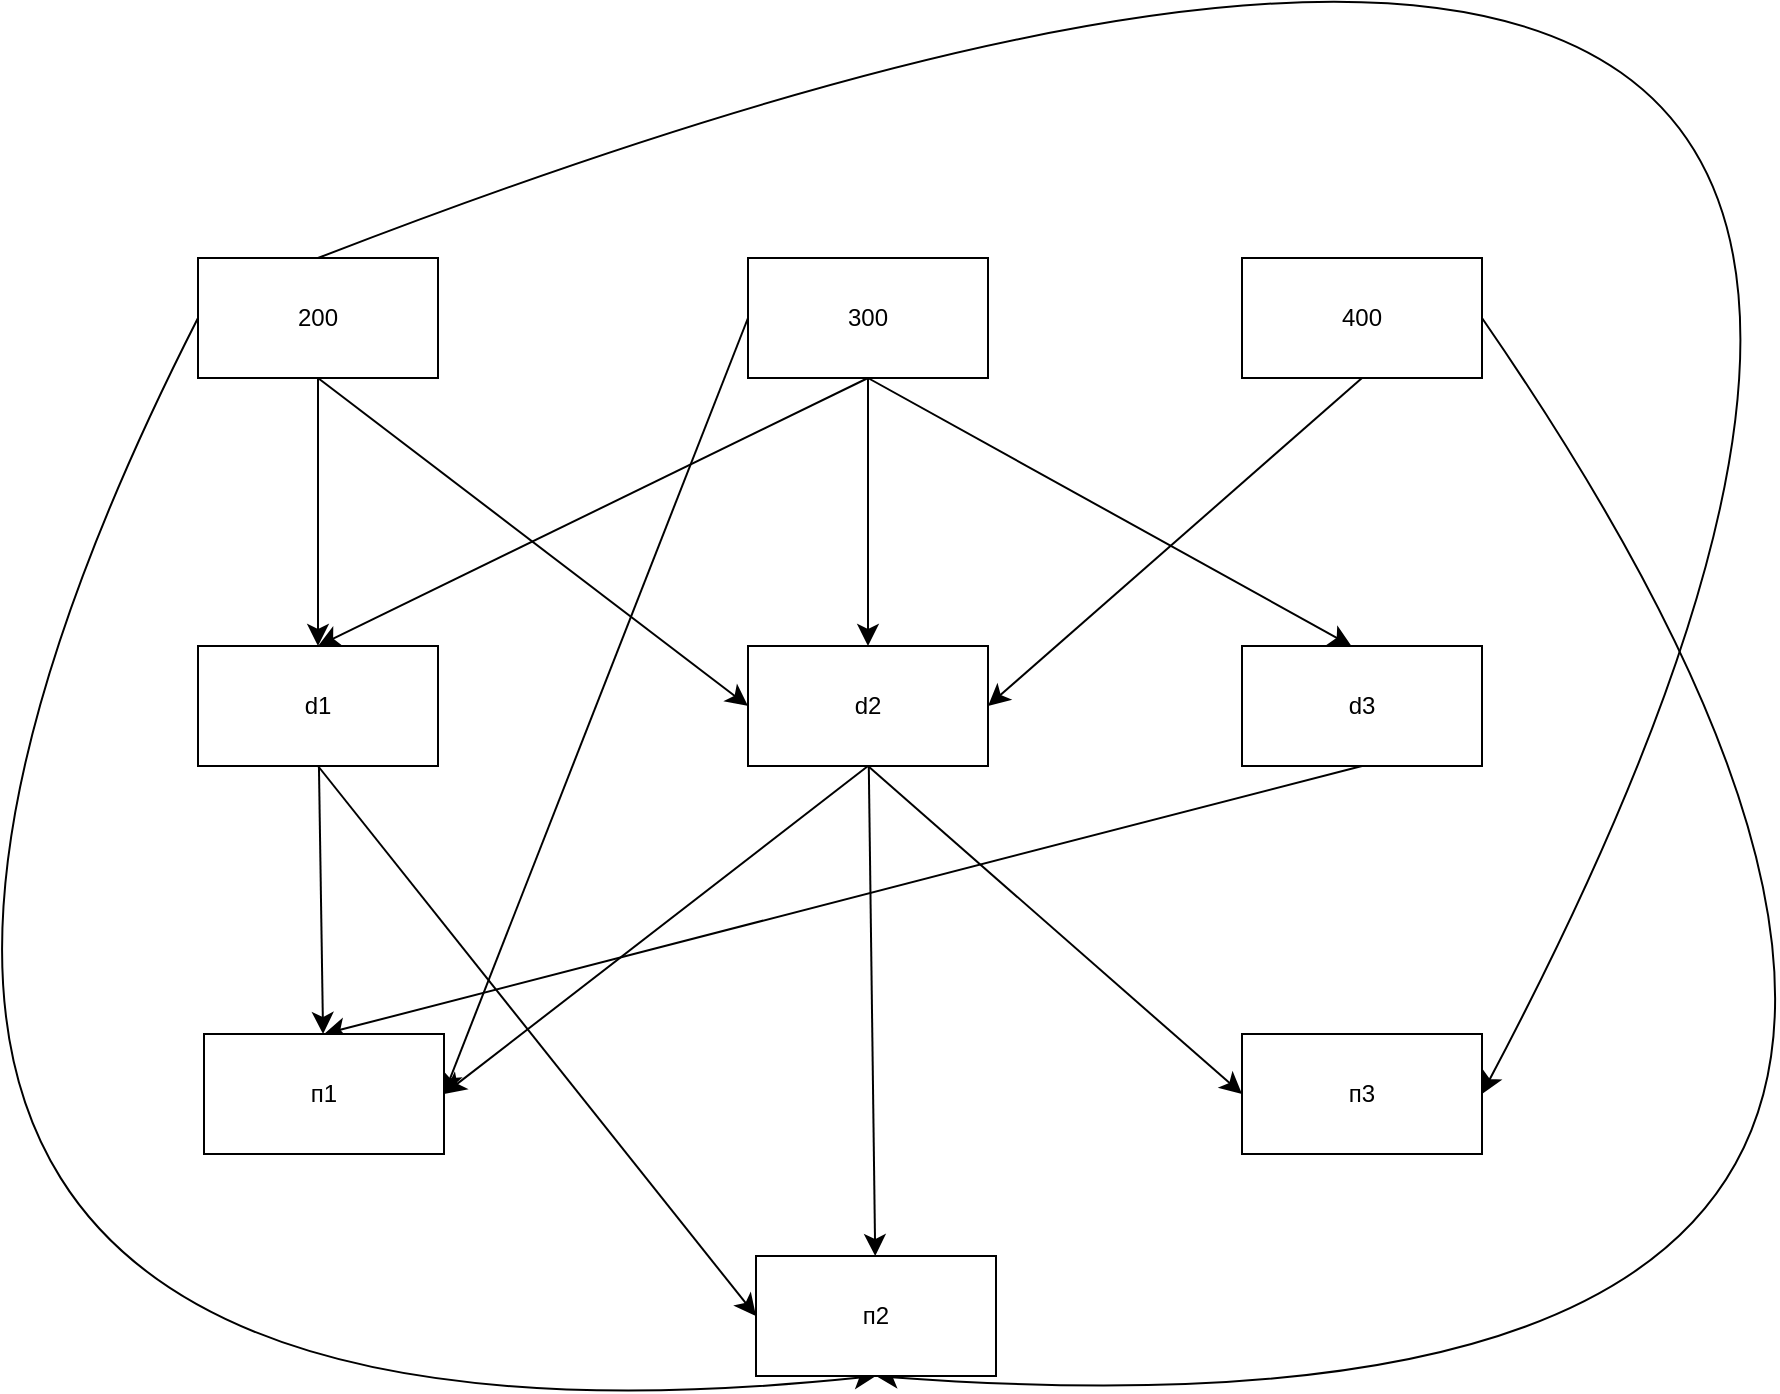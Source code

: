 <mxfile version="24.4.13" type="github">
  <diagram name="Страница — 1" id="71HKx7Ur7hoA2psos9gx">
    <mxGraphModel dx="1786" dy="1217" grid="0" gridSize="10" guides="1" tooltips="1" connect="1" arrows="1" fold="1" page="0" pageScale="1" pageWidth="827" pageHeight="1169" math="0" shadow="0">
      <root>
        <mxCell id="0" />
        <mxCell id="1" parent="0" />
        <mxCell id="4csjqJWBOvryWPXmlcey-7" style="edgeStyle=none;curved=1;rounded=0;orthogonalLoop=1;jettySize=auto;html=1;exitX=0.5;exitY=1;exitDx=0;exitDy=0;entryX=0.5;entryY=0;entryDx=0;entryDy=0;fontSize=12;startSize=8;endSize=8;" edge="1" parent="1" source="4csjqJWBOvryWPXmlcey-1" target="4csjqJWBOvryWPXmlcey-4">
          <mxGeometry relative="1" as="geometry" />
        </mxCell>
        <mxCell id="4csjqJWBOvryWPXmlcey-8" style="edgeStyle=none;curved=1;rounded=0;orthogonalLoop=1;jettySize=auto;html=1;exitX=0.5;exitY=1;exitDx=0;exitDy=0;entryX=0.5;entryY=0;entryDx=0;entryDy=0;fontSize=12;startSize=8;endSize=8;" edge="1" parent="1" source="4csjqJWBOvryWPXmlcey-1" target="4csjqJWBOvryWPXmlcey-6">
          <mxGeometry relative="1" as="geometry" />
        </mxCell>
        <mxCell id="4csjqJWBOvryWPXmlcey-29" style="edgeStyle=none;curved=1;rounded=0;orthogonalLoop=1;jettySize=auto;html=1;exitX=0;exitY=0.5;exitDx=0;exitDy=0;entryX=1;entryY=0.5;entryDx=0;entryDy=0;fontSize=12;startSize=8;endSize=8;" edge="1" parent="1" source="4csjqJWBOvryWPXmlcey-1" target="4csjqJWBOvryWPXmlcey-10">
          <mxGeometry relative="1" as="geometry" />
        </mxCell>
        <mxCell id="4csjqJWBOvryWPXmlcey-1" value="300" style="rounded=0;whiteSpace=wrap;html=1;" vertex="1" parent="1">
          <mxGeometry x="176" y="-29" width="120" height="60" as="geometry" />
        </mxCell>
        <mxCell id="4csjqJWBOvryWPXmlcey-20" style="edgeStyle=none;curved=1;rounded=0;orthogonalLoop=1;jettySize=auto;html=1;exitX=0.5;exitY=1;exitDx=0;exitDy=0;entryX=0;entryY=0.5;entryDx=0;entryDy=0;fontSize=12;startSize=8;endSize=8;" edge="1" parent="1" source="4csjqJWBOvryWPXmlcey-2" target="4csjqJWBOvryWPXmlcey-6">
          <mxGeometry relative="1" as="geometry" />
        </mxCell>
        <mxCell id="4csjqJWBOvryWPXmlcey-21" value="" style="edgeStyle=none;curved=1;rounded=0;orthogonalLoop=1;jettySize=auto;html=1;fontSize=12;startSize=8;endSize=8;" edge="1" parent="1" source="4csjqJWBOvryWPXmlcey-2" target="4csjqJWBOvryWPXmlcey-4">
          <mxGeometry relative="1" as="geometry" />
        </mxCell>
        <mxCell id="4csjqJWBOvryWPXmlcey-28" style="edgeStyle=none;curved=1;rounded=0;orthogonalLoop=1;jettySize=auto;html=1;exitX=0;exitY=0.5;exitDx=0;exitDy=0;entryX=0.5;entryY=1;entryDx=0;entryDy=0;fontSize=12;startSize=8;endSize=8;" edge="1" parent="1" source="4csjqJWBOvryWPXmlcey-2" target="4csjqJWBOvryWPXmlcey-12">
          <mxGeometry relative="1" as="geometry">
            <Array as="points">
              <mxPoint x="-402" y="596" />
            </Array>
          </mxGeometry>
        </mxCell>
        <mxCell id="4csjqJWBOvryWPXmlcey-31" style="edgeStyle=none;curved=1;rounded=0;orthogonalLoop=1;jettySize=auto;html=1;exitX=0.5;exitY=0;exitDx=0;exitDy=0;entryX=1;entryY=0.5;entryDx=0;entryDy=0;fontSize=12;startSize=8;endSize=8;" edge="1" parent="1" source="4csjqJWBOvryWPXmlcey-2" target="4csjqJWBOvryWPXmlcey-11">
          <mxGeometry relative="1" as="geometry">
            <Array as="points">
              <mxPoint x="971" y="-420" />
            </Array>
          </mxGeometry>
        </mxCell>
        <mxCell id="4csjqJWBOvryWPXmlcey-2" value="200" style="rounded=0;whiteSpace=wrap;html=1;" vertex="1" parent="1">
          <mxGeometry x="-99" y="-29" width="120" height="60" as="geometry" />
        </mxCell>
        <mxCell id="4csjqJWBOvryWPXmlcey-19" style="edgeStyle=none;curved=1;rounded=0;orthogonalLoop=1;jettySize=auto;html=1;exitX=0.5;exitY=1;exitDx=0;exitDy=0;entryX=1;entryY=0.5;entryDx=0;entryDy=0;fontSize=12;startSize=8;endSize=8;" edge="1" parent="1" source="4csjqJWBOvryWPXmlcey-3" target="4csjqJWBOvryWPXmlcey-6">
          <mxGeometry relative="1" as="geometry" />
        </mxCell>
        <mxCell id="4csjqJWBOvryWPXmlcey-27" style="edgeStyle=none;curved=1;rounded=0;orthogonalLoop=1;jettySize=auto;html=1;entryX=0.5;entryY=1;entryDx=0;entryDy=0;fontSize=12;startSize=8;endSize=8;exitX=1;exitY=0.5;exitDx=0;exitDy=0;" edge="1" parent="1" source="4csjqJWBOvryWPXmlcey-3" target="4csjqJWBOvryWPXmlcey-12">
          <mxGeometry relative="1" as="geometry">
            <Array as="points">
              <mxPoint x="944" y="582" />
            </Array>
          </mxGeometry>
        </mxCell>
        <mxCell id="4csjqJWBOvryWPXmlcey-3" value="400" style="rounded=0;whiteSpace=wrap;html=1;" vertex="1" parent="1">
          <mxGeometry x="423" y="-29" width="120" height="60" as="geometry" />
        </mxCell>
        <mxCell id="4csjqJWBOvryWPXmlcey-25" value="" style="edgeStyle=none;curved=1;rounded=0;orthogonalLoop=1;jettySize=auto;html=1;fontSize=12;startSize=8;endSize=8;" edge="1" parent="1" source="4csjqJWBOvryWPXmlcey-4" target="4csjqJWBOvryWPXmlcey-10">
          <mxGeometry relative="1" as="geometry" />
        </mxCell>
        <mxCell id="4csjqJWBOvryWPXmlcey-32" style="edgeStyle=none;curved=1;rounded=0;orthogonalLoop=1;jettySize=auto;html=1;exitX=0.5;exitY=1;exitDx=0;exitDy=0;entryX=0;entryY=0.5;entryDx=0;entryDy=0;fontSize=12;startSize=8;endSize=8;" edge="1" parent="1" source="4csjqJWBOvryWPXmlcey-4" target="4csjqJWBOvryWPXmlcey-12">
          <mxGeometry relative="1" as="geometry" />
        </mxCell>
        <mxCell id="4csjqJWBOvryWPXmlcey-4" value="d1" style="rounded=0;whiteSpace=wrap;html=1;" vertex="1" parent="1">
          <mxGeometry x="-99" y="165" width="120" height="60" as="geometry" />
        </mxCell>
        <mxCell id="4csjqJWBOvryWPXmlcey-26" style="edgeStyle=none;curved=1;rounded=0;orthogonalLoop=1;jettySize=auto;html=1;exitX=0.5;exitY=1;exitDx=0;exitDy=0;entryX=0.5;entryY=0;entryDx=0;entryDy=0;fontSize=12;startSize=8;endSize=8;" edge="1" parent="1" source="4csjqJWBOvryWPXmlcey-5" target="4csjqJWBOvryWPXmlcey-10">
          <mxGeometry relative="1" as="geometry" />
        </mxCell>
        <mxCell id="4csjqJWBOvryWPXmlcey-5" value="d3" style="rounded=0;whiteSpace=wrap;html=1;" vertex="1" parent="1">
          <mxGeometry x="423" y="165" width="120" height="60" as="geometry" />
        </mxCell>
        <mxCell id="4csjqJWBOvryWPXmlcey-22" value="" style="edgeStyle=none;curved=1;rounded=0;orthogonalLoop=1;jettySize=auto;html=1;fontSize=12;startSize=8;endSize=8;" edge="1" parent="1" source="4csjqJWBOvryWPXmlcey-6" target="4csjqJWBOvryWPXmlcey-12">
          <mxGeometry relative="1" as="geometry" />
        </mxCell>
        <mxCell id="4csjqJWBOvryWPXmlcey-23" style="edgeStyle=none;curved=1;rounded=0;orthogonalLoop=1;jettySize=auto;html=1;exitX=0.5;exitY=1;exitDx=0;exitDy=0;entryX=1;entryY=0.5;entryDx=0;entryDy=0;fontSize=12;startSize=8;endSize=8;" edge="1" parent="1" source="4csjqJWBOvryWPXmlcey-6" target="4csjqJWBOvryWPXmlcey-10">
          <mxGeometry relative="1" as="geometry" />
        </mxCell>
        <mxCell id="4csjqJWBOvryWPXmlcey-6" value="d2" style="rounded=0;whiteSpace=wrap;html=1;" vertex="1" parent="1">
          <mxGeometry x="176" y="165" width="120" height="60" as="geometry" />
        </mxCell>
        <mxCell id="4csjqJWBOvryWPXmlcey-9" style="edgeStyle=none;curved=1;rounded=0;orthogonalLoop=1;jettySize=auto;html=1;exitX=0.5;exitY=1;exitDx=0;exitDy=0;entryX=0.456;entryY=0;entryDx=0;entryDy=0;entryPerimeter=0;fontSize=12;startSize=8;endSize=8;" edge="1" parent="1" source="4csjqJWBOvryWPXmlcey-1" target="4csjqJWBOvryWPXmlcey-5">
          <mxGeometry relative="1" as="geometry" />
        </mxCell>
        <mxCell id="4csjqJWBOvryWPXmlcey-10" value="п1" style="rounded=0;whiteSpace=wrap;html=1;" vertex="1" parent="1">
          <mxGeometry x="-96" y="359" width="120" height="60" as="geometry" />
        </mxCell>
        <mxCell id="4csjqJWBOvryWPXmlcey-11" value="п3" style="rounded=0;whiteSpace=wrap;html=1;" vertex="1" parent="1">
          <mxGeometry x="423" y="359" width="120" height="60" as="geometry" />
        </mxCell>
        <mxCell id="4csjqJWBOvryWPXmlcey-12" value="п2" style="rounded=0;whiteSpace=wrap;html=1;" vertex="1" parent="1">
          <mxGeometry x="180" y="470" width="120" height="60" as="geometry" />
        </mxCell>
        <mxCell id="4csjqJWBOvryWPXmlcey-24" style="edgeStyle=none;curved=1;rounded=0;orthogonalLoop=1;jettySize=auto;html=1;exitX=0.5;exitY=1;exitDx=0;exitDy=0;entryX=0;entryY=0.5;entryDx=0;entryDy=0;entryPerimeter=0;fontSize=12;startSize=8;endSize=8;" edge="1" parent="1" source="4csjqJWBOvryWPXmlcey-6" target="4csjqJWBOvryWPXmlcey-11">
          <mxGeometry relative="1" as="geometry" />
        </mxCell>
      </root>
    </mxGraphModel>
  </diagram>
</mxfile>
